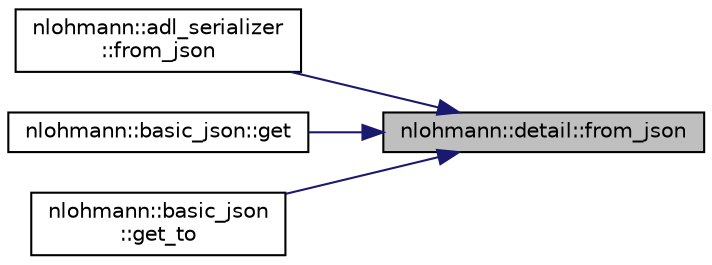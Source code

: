 digraph "nlohmann::detail::from_json"
{
 // LATEX_PDF_SIZE
  edge [fontname="Helvetica",fontsize="10",labelfontname="Helvetica",labelfontsize="10"];
  node [fontname="Helvetica",fontsize="10",shape=record];
  rankdir="RL";
  Node1 [label="nlohmann::detail::from_json",height=0.2,width=0.4,color="black", fillcolor="grey75", style="filled", fontcolor="black",tooltip=" "];
  Node1 -> Node2 [dir="back",color="midnightblue",fontsize="10",style="solid"];
  Node2 [label="nlohmann::adl_serializer\l::from_json",height=0.2,width=0.4,color="black", fillcolor="white", style="filled",URL="$structnlohmann_1_1adl__serializer.html#a2c544585b8b1828a0f1eecd831d0496e",tooltip="convert a JSON value to any value type"];
  Node1 -> Node3 [dir="back",color="midnightblue",fontsize="10",style="solid"];
  Node3 [label="nlohmann::basic_json::get",height=0.2,width=0.4,color="black", fillcolor="white", style="filled",URL="$classnlohmann_1_1basic__json.html#a91198163e5ffd34d361d2db77cb1f112",tooltip="get a value (explicit)"];
  Node1 -> Node4 [dir="back",color="midnightblue",fontsize="10",style="solid"];
  Node4 [label="nlohmann::basic_json\l::get_to",height=0.2,width=0.4,color="black", fillcolor="white", style="filled",URL="$classnlohmann_1_1basic__json.html#aa1cbe06eb6b15f76e41c7c85081d2638",tooltip="get a value (explicit)"];
}
